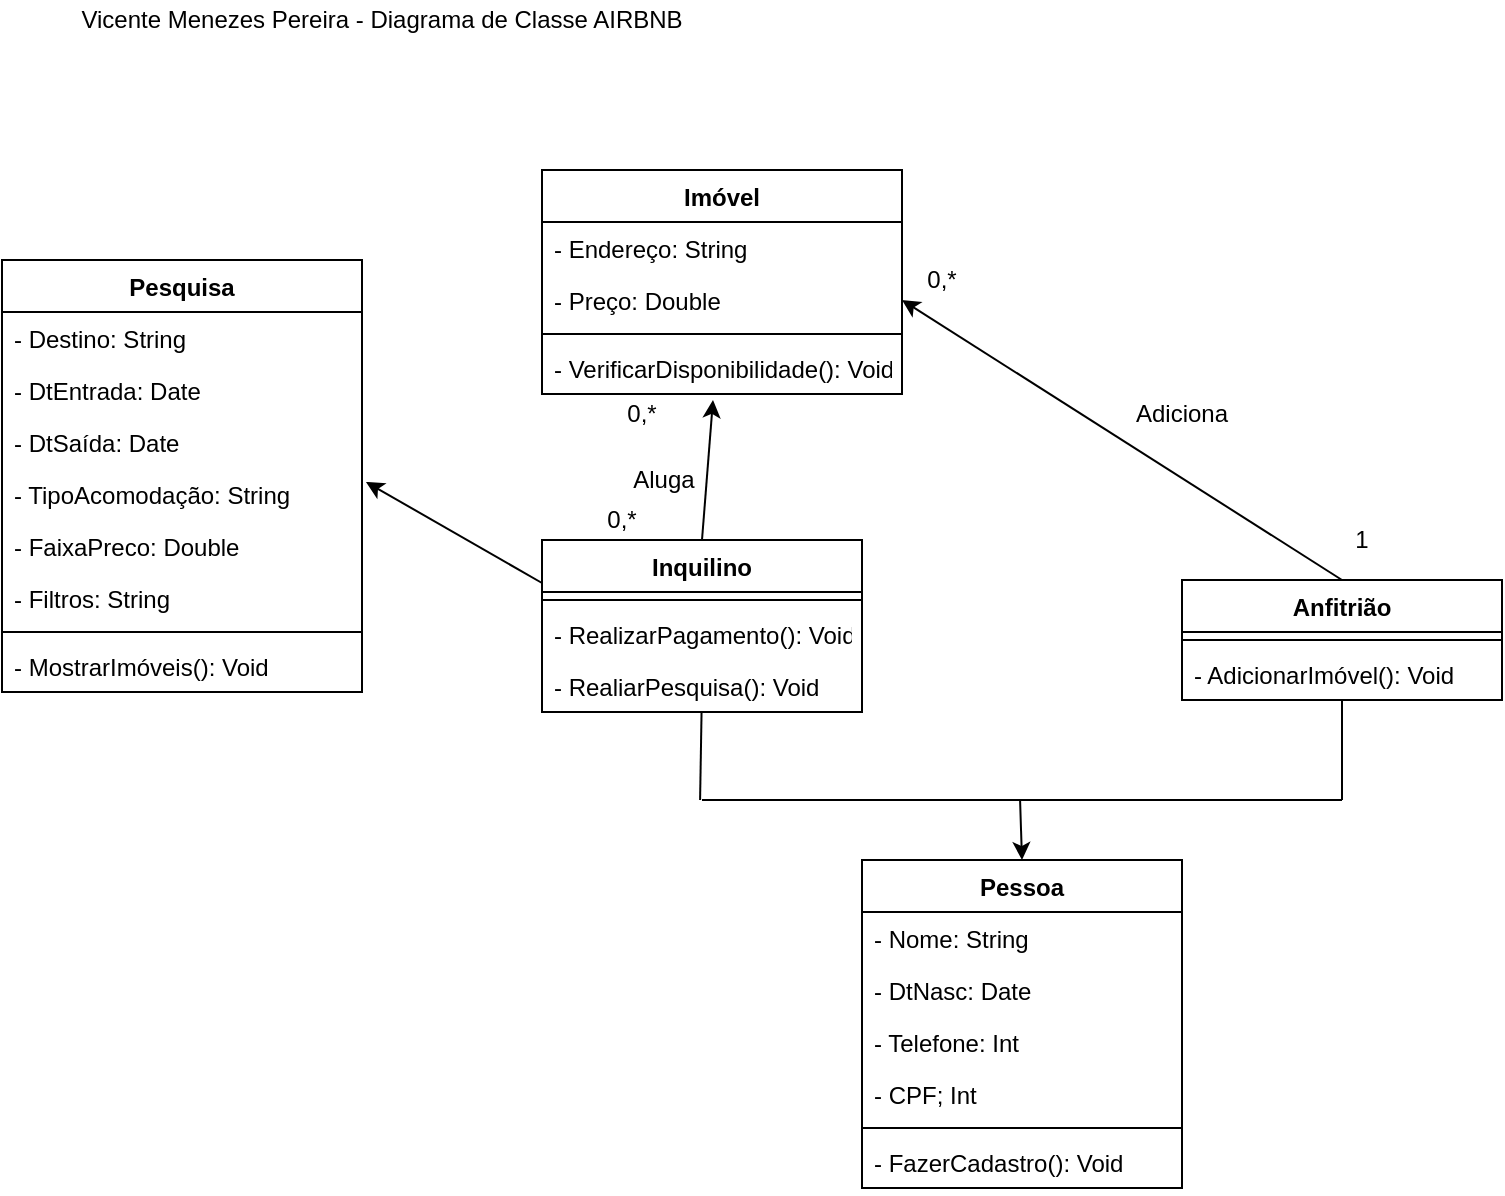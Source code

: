 <mxfile version="13.9.9" type="device"><diagram id="LKmGi7S6Yf2m4z3xZJUG" name="Página-1"><mxGraphModel dx="1086" dy="806" grid="1" gridSize="10" guides="1" tooltips="1" connect="1" arrows="1" fold="1" page="1" pageScale="1" pageWidth="827" pageHeight="1169" math="0" shadow="0"><root><mxCell id="0"/><mxCell id="1" parent="0"/><mxCell id="u214muqGKnwLstJjpvwj-1" value="Inquilino" style="swimlane;fontStyle=1;align=center;verticalAlign=top;childLayout=stackLayout;horizontal=1;startSize=26;horizontalStack=0;resizeParent=1;resizeParentMax=0;resizeLast=0;collapsible=1;marginBottom=0;" vertex="1" parent="1"><mxGeometry x="310" y="770" width="160" height="86" as="geometry"/></mxCell><mxCell id="u214muqGKnwLstJjpvwj-3" value="" style="line;strokeWidth=1;fillColor=none;align=left;verticalAlign=middle;spacingTop=-1;spacingLeft=3;spacingRight=3;rotatable=0;labelPosition=right;points=[];portConstraint=eastwest;" vertex="1" parent="u214muqGKnwLstJjpvwj-1"><mxGeometry y="26" width="160" height="8" as="geometry"/></mxCell><mxCell id="u214muqGKnwLstJjpvwj-4" value="- RealizarPagamento(): Void" style="text;strokeColor=none;fillColor=none;align=left;verticalAlign=top;spacingLeft=4;spacingRight=4;overflow=hidden;rotatable=0;points=[[0,0.5],[1,0.5]];portConstraint=eastwest;" vertex="1" parent="u214muqGKnwLstJjpvwj-1"><mxGeometry y="34" width="160" height="26" as="geometry"/></mxCell><mxCell id="u214muqGKnwLstJjpvwj-71" value="- RealiarPesquisa(): Void" style="text;strokeColor=none;fillColor=none;align=left;verticalAlign=top;spacingLeft=4;spacingRight=4;overflow=hidden;rotatable=0;points=[[0,0.5],[1,0.5]];portConstraint=eastwest;" vertex="1" parent="u214muqGKnwLstJjpvwj-1"><mxGeometry y="60" width="160" height="26" as="geometry"/></mxCell><mxCell id="u214muqGKnwLstJjpvwj-10" value="Anfitrião" style="swimlane;fontStyle=1;align=center;verticalAlign=top;childLayout=stackLayout;horizontal=1;startSize=26;horizontalStack=0;resizeParent=1;resizeParentMax=0;resizeLast=0;collapsible=1;marginBottom=0;" vertex="1" parent="1"><mxGeometry x="630" y="790" width="160" height="60" as="geometry"/></mxCell><mxCell id="u214muqGKnwLstJjpvwj-14" value="" style="line;strokeWidth=1;fillColor=none;align=left;verticalAlign=middle;spacingTop=-1;spacingLeft=3;spacingRight=3;rotatable=0;labelPosition=right;points=[];portConstraint=eastwest;" vertex="1" parent="u214muqGKnwLstJjpvwj-10"><mxGeometry y="26" width="160" height="8" as="geometry"/></mxCell><mxCell id="u214muqGKnwLstJjpvwj-15" value="- AdicionarImóvel(): Void" style="text;strokeColor=none;fillColor=none;align=left;verticalAlign=top;spacingLeft=4;spacingRight=4;overflow=hidden;rotatable=0;points=[[0,0.5],[1,0.5]];portConstraint=eastwest;" vertex="1" parent="u214muqGKnwLstJjpvwj-10"><mxGeometry y="34" width="160" height="26" as="geometry"/></mxCell><mxCell id="u214muqGKnwLstJjpvwj-17" value="Pessoa" style="swimlane;fontStyle=1;align=center;verticalAlign=top;childLayout=stackLayout;horizontal=1;startSize=26;horizontalStack=0;resizeParent=1;resizeParentMax=0;resizeLast=0;collapsible=1;marginBottom=0;" vertex="1" parent="1"><mxGeometry x="470" y="930" width="160" height="164" as="geometry"/></mxCell><mxCell id="u214muqGKnwLstJjpvwj-18" value="- Nome: String&#10;" style="text;strokeColor=none;fillColor=none;align=left;verticalAlign=top;spacingLeft=4;spacingRight=4;overflow=hidden;rotatable=0;points=[[0,0.5],[1,0.5]];portConstraint=eastwest;" vertex="1" parent="u214muqGKnwLstJjpvwj-17"><mxGeometry y="26" width="160" height="26" as="geometry"/></mxCell><mxCell id="u214muqGKnwLstJjpvwj-19" value="- DtNasc: Date" style="text;strokeColor=none;fillColor=none;align=left;verticalAlign=top;spacingLeft=4;spacingRight=4;overflow=hidden;rotatable=0;points=[[0,0.5],[1,0.5]];portConstraint=eastwest;" vertex="1" parent="u214muqGKnwLstJjpvwj-17"><mxGeometry y="52" width="160" height="26" as="geometry"/></mxCell><mxCell id="u214muqGKnwLstJjpvwj-51" value="- Telefone: Int" style="text;strokeColor=none;fillColor=none;align=left;verticalAlign=top;spacingLeft=4;spacingRight=4;overflow=hidden;rotatable=0;points=[[0,0.5],[1,0.5]];portConstraint=eastwest;" vertex="1" parent="u214muqGKnwLstJjpvwj-17"><mxGeometry y="78" width="160" height="26" as="geometry"/></mxCell><mxCell id="u214muqGKnwLstJjpvwj-20" value="- CPF; Int" style="text;strokeColor=none;fillColor=none;align=left;verticalAlign=top;spacingLeft=4;spacingRight=4;overflow=hidden;rotatable=0;points=[[0,0.5],[1,0.5]];portConstraint=eastwest;" vertex="1" parent="u214muqGKnwLstJjpvwj-17"><mxGeometry y="104" width="160" height="26" as="geometry"/></mxCell><mxCell id="u214muqGKnwLstJjpvwj-21" value="" style="line;strokeWidth=1;fillColor=none;align=left;verticalAlign=middle;spacingTop=-1;spacingLeft=3;spacingRight=3;rotatable=0;labelPosition=right;points=[];portConstraint=eastwest;" vertex="1" parent="u214muqGKnwLstJjpvwj-17"><mxGeometry y="130" width="160" height="8" as="geometry"/></mxCell><mxCell id="u214muqGKnwLstJjpvwj-22" value="- FazerCadastro(): Void" style="text;strokeColor=none;fillColor=none;align=left;verticalAlign=top;spacingLeft=4;spacingRight=4;overflow=hidden;rotatable=0;points=[[0,0.5],[1,0.5]];portConstraint=eastwest;" vertex="1" parent="u214muqGKnwLstJjpvwj-17"><mxGeometry y="138" width="160" height="26" as="geometry"/></mxCell><mxCell id="u214muqGKnwLstJjpvwj-23" value="" style="line;strokeWidth=1;fillColor=none;align=left;verticalAlign=middle;spacingTop=-1;spacingLeft=3;spacingRight=3;rotatable=0;labelPosition=right;points=[];portConstraint=eastwest;" vertex="1" parent="1"><mxGeometry x="390" y="850" width="320" height="100" as="geometry"/></mxCell><mxCell id="u214muqGKnwLstJjpvwj-27" value="" style="endArrow=none;html=1;exitX=-0.003;exitY=0.5;exitDx=0;exitDy=0;exitPerimeter=0;" edge="1" parent="1" source="u214muqGKnwLstJjpvwj-23" target="u214muqGKnwLstJjpvwj-71"><mxGeometry width="50" height="50" relative="1" as="geometry"><mxPoint x="520" y="840" as="sourcePoint"/><mxPoint x="390" y="860" as="targetPoint"/></mxGeometry></mxCell><mxCell id="u214muqGKnwLstJjpvwj-28" value="" style="endArrow=none;html=1;exitX=1;exitY=0.5;exitDx=0;exitDy=0;exitPerimeter=0;" edge="1" parent="1" source="u214muqGKnwLstJjpvwj-23" target="u214muqGKnwLstJjpvwj-15"><mxGeometry width="50" height="50" relative="1" as="geometry"><mxPoint x="399.04" y="890" as="sourcePoint"/><mxPoint x="716" y="853" as="targetPoint"/></mxGeometry></mxCell><mxCell id="u214muqGKnwLstJjpvwj-29" value="" style="endArrow=none;html=1;exitX=0.5;exitY=0;exitDx=0;exitDy=0;entryX=0.497;entryY=0.5;entryDx=0;entryDy=0;entryPerimeter=0;endFill=0;startArrow=classic;startFill=1;" edge="1" parent="1" source="u214muqGKnwLstJjpvwj-17" target="u214muqGKnwLstJjpvwj-23"><mxGeometry width="50" height="50" relative="1" as="geometry"><mxPoint x="520" y="840" as="sourcePoint"/><mxPoint x="548" y="870" as="targetPoint"/></mxGeometry></mxCell><mxCell id="u214muqGKnwLstJjpvwj-43" value="Imóvel" style="swimlane;fontStyle=1;align=center;verticalAlign=top;childLayout=stackLayout;horizontal=1;startSize=26;horizontalStack=0;resizeParent=1;resizeParentMax=0;resizeLast=0;collapsible=1;marginBottom=0;" vertex="1" parent="1"><mxGeometry x="310" y="585" width="180" height="112" as="geometry"/></mxCell><mxCell id="u214muqGKnwLstJjpvwj-44" value="- Endereço: String" style="text;strokeColor=none;fillColor=none;align=left;verticalAlign=top;spacingLeft=4;spacingRight=4;overflow=hidden;rotatable=0;points=[[0,0.5],[1,0.5]];portConstraint=eastwest;" vertex="1" parent="u214muqGKnwLstJjpvwj-43"><mxGeometry y="26" width="180" height="26" as="geometry"/></mxCell><mxCell id="u214muqGKnwLstJjpvwj-50" value="- Preço: Double" style="text;strokeColor=none;fillColor=none;align=left;verticalAlign=top;spacingLeft=4;spacingRight=4;overflow=hidden;rotatable=0;points=[[0,0.5],[1,0.5]];portConstraint=eastwest;" vertex="1" parent="u214muqGKnwLstJjpvwj-43"><mxGeometry y="52" width="180" height="26" as="geometry"/></mxCell><mxCell id="u214muqGKnwLstJjpvwj-45" value="" style="line;strokeWidth=1;fillColor=none;align=left;verticalAlign=middle;spacingTop=-1;spacingLeft=3;spacingRight=3;rotatable=0;labelPosition=right;points=[];portConstraint=eastwest;" vertex="1" parent="u214muqGKnwLstJjpvwj-43"><mxGeometry y="78" width="180" height="8" as="geometry"/></mxCell><mxCell id="u214muqGKnwLstJjpvwj-46" value="- VerificarDisponibilidade(): Void" style="text;strokeColor=none;fillColor=none;align=left;verticalAlign=top;spacingLeft=4;spacingRight=4;overflow=hidden;rotatable=0;points=[[0,0.5],[1,0.5]];portConstraint=eastwest;" vertex="1" parent="u214muqGKnwLstJjpvwj-43"><mxGeometry y="86" width="180" height="26" as="geometry"/></mxCell><mxCell id="u214muqGKnwLstJjpvwj-47" value="Aluga" style="text;html=1;strokeColor=none;fillColor=none;align=center;verticalAlign=middle;whiteSpace=wrap;rounded=0;" vertex="1" parent="1"><mxGeometry x="351" y="730" width="40" height="20" as="geometry"/></mxCell><mxCell id="u214muqGKnwLstJjpvwj-48" value="0,*" style="text;html=1;strokeColor=none;fillColor=none;align=center;verticalAlign=middle;whiteSpace=wrap;rounded=0;" vertex="1" parent="1"><mxGeometry x="340" y="697" width="40" height="20" as="geometry"/></mxCell><mxCell id="u214muqGKnwLstJjpvwj-49" value="0,*" style="text;html=1;strokeColor=none;fillColor=none;align=center;verticalAlign=middle;whiteSpace=wrap;rounded=0;" vertex="1" parent="1"><mxGeometry x="330" y="750" width="40" height="20" as="geometry"/></mxCell><mxCell id="u214muqGKnwLstJjpvwj-53" value="" style="endArrow=classic;html=1;entryX=0.475;entryY=1.115;entryDx=0;entryDy=0;entryPerimeter=0;exitX=0.5;exitY=0;exitDx=0;exitDy=0;endFill=1;" edge="1" parent="1" source="u214muqGKnwLstJjpvwj-1" target="u214muqGKnwLstJjpvwj-46"><mxGeometry width="50" height="50" relative="1" as="geometry"><mxPoint x="520" y="840" as="sourcePoint"/><mxPoint x="570" y="790" as="targetPoint"/></mxGeometry></mxCell><mxCell id="u214muqGKnwLstJjpvwj-54" value="" style="endArrow=classic;html=1;exitX=0.5;exitY=0;exitDx=0;exitDy=0;entryX=1;entryY=0.5;entryDx=0;entryDy=0;startArrow=none;startFill=0;endFill=1;" edge="1" parent="1" source="u214muqGKnwLstJjpvwj-10" target="u214muqGKnwLstJjpvwj-50"><mxGeometry width="50" height="50" relative="1" as="geometry"><mxPoint x="580" y="732" as="sourcePoint"/><mxPoint x="630" y="682" as="targetPoint"/></mxGeometry></mxCell><mxCell id="u214muqGKnwLstJjpvwj-55" value="Adiciona" style="text;html=1;strokeColor=none;fillColor=none;align=center;verticalAlign=middle;whiteSpace=wrap;rounded=0;" vertex="1" parent="1"><mxGeometry x="610" y="697" width="40" height="20" as="geometry"/></mxCell><mxCell id="u214muqGKnwLstJjpvwj-56" value="0,*" style="text;html=1;strokeColor=none;fillColor=none;align=center;verticalAlign=middle;whiteSpace=wrap;rounded=0;" vertex="1" parent="1"><mxGeometry x="490" y="630" width="40" height="20" as="geometry"/></mxCell><mxCell id="u214muqGKnwLstJjpvwj-57" value="1" style="text;html=1;strokeColor=none;fillColor=none;align=center;verticalAlign=middle;whiteSpace=wrap;rounded=0;" vertex="1" parent="1"><mxGeometry x="700" y="760" width="40" height="20" as="geometry"/></mxCell><mxCell id="u214muqGKnwLstJjpvwj-59" value="Pesquisa" style="swimlane;fontStyle=1;align=center;verticalAlign=top;childLayout=stackLayout;horizontal=1;startSize=26;horizontalStack=0;resizeParent=1;resizeParentMax=0;resizeLast=0;collapsible=1;marginBottom=0;" vertex="1" parent="1"><mxGeometry x="40" y="630" width="180" height="216" as="geometry"/></mxCell><mxCell id="u214muqGKnwLstJjpvwj-60" value="- Destino: String" style="text;strokeColor=none;fillColor=none;align=left;verticalAlign=top;spacingLeft=4;spacingRight=4;overflow=hidden;rotatable=0;points=[[0,0.5],[1,0.5]];portConstraint=eastwest;" vertex="1" parent="u214muqGKnwLstJjpvwj-59"><mxGeometry y="26" width="180" height="26" as="geometry"/></mxCell><mxCell id="u214muqGKnwLstJjpvwj-61" value="- DtEntrada: Date" style="text;strokeColor=none;fillColor=none;align=left;verticalAlign=top;spacingLeft=4;spacingRight=4;overflow=hidden;rotatable=0;points=[[0,0.5],[1,0.5]];portConstraint=eastwest;" vertex="1" parent="u214muqGKnwLstJjpvwj-59"><mxGeometry y="52" width="180" height="26" as="geometry"/></mxCell><mxCell id="u214muqGKnwLstJjpvwj-64" value="- DtSaída: Date" style="text;strokeColor=none;fillColor=none;align=left;verticalAlign=top;spacingLeft=4;spacingRight=4;overflow=hidden;rotatable=0;points=[[0,0.5],[1,0.5]];portConstraint=eastwest;" vertex="1" parent="u214muqGKnwLstJjpvwj-59"><mxGeometry y="78" width="180" height="26" as="geometry"/></mxCell><mxCell id="u214muqGKnwLstJjpvwj-65" value="- TipoAcomodação: String" style="text;strokeColor=none;fillColor=none;align=left;verticalAlign=top;spacingLeft=4;spacingRight=4;overflow=hidden;rotatable=0;points=[[0,0.5],[1,0.5]];portConstraint=eastwest;" vertex="1" parent="u214muqGKnwLstJjpvwj-59"><mxGeometry y="104" width="180" height="26" as="geometry"/></mxCell><mxCell id="u214muqGKnwLstJjpvwj-66" value="- FaixaPreco: Double" style="text;strokeColor=none;fillColor=none;align=left;verticalAlign=top;spacingLeft=4;spacingRight=4;overflow=hidden;rotatable=0;points=[[0,0.5],[1,0.5]];portConstraint=eastwest;" vertex="1" parent="u214muqGKnwLstJjpvwj-59"><mxGeometry y="130" width="180" height="26" as="geometry"/></mxCell><mxCell id="u214muqGKnwLstJjpvwj-67" value="- Filtros: String" style="text;strokeColor=none;fillColor=none;align=left;verticalAlign=top;spacingLeft=4;spacingRight=4;overflow=hidden;rotatable=0;points=[[0,0.5],[1,0.5]];portConstraint=eastwest;" vertex="1" parent="u214muqGKnwLstJjpvwj-59"><mxGeometry y="156" width="180" height="26" as="geometry"/></mxCell><mxCell id="u214muqGKnwLstJjpvwj-62" value="" style="line;strokeWidth=1;fillColor=none;align=left;verticalAlign=middle;spacingTop=-1;spacingLeft=3;spacingRight=3;rotatable=0;labelPosition=right;points=[];portConstraint=eastwest;" vertex="1" parent="u214muqGKnwLstJjpvwj-59"><mxGeometry y="182" width="180" height="8" as="geometry"/></mxCell><mxCell id="u214muqGKnwLstJjpvwj-68" value="- MostrarImóveis(): Void" style="text;strokeColor=none;fillColor=none;align=left;verticalAlign=top;spacingLeft=4;spacingRight=4;overflow=hidden;rotatable=0;points=[[0,0.5],[1,0.5]];portConstraint=eastwest;" vertex="1" parent="u214muqGKnwLstJjpvwj-59"><mxGeometry y="190" width="180" height="26" as="geometry"/></mxCell><mxCell id="u214muqGKnwLstJjpvwj-70" value="" style="endArrow=none;html=1;exitX=1.011;exitY=0.269;exitDx=0;exitDy=0;exitPerimeter=0;entryX=0;entryY=0.25;entryDx=0;entryDy=0;startArrow=classic;startFill=1;" edge="1" parent="1" source="u214muqGKnwLstJjpvwj-65" target="u214muqGKnwLstJjpvwj-1"><mxGeometry width="50" height="50" relative="1" as="geometry"><mxPoint x="240" y="767" as="sourcePoint"/><mxPoint x="290" y="717" as="targetPoint"/></mxGeometry></mxCell><mxCell id="u214muqGKnwLstJjpvwj-72" value="Vicente Menezes Pereira - Diagrama de Classe AIRBNB" style="text;html=1;strokeColor=none;fillColor=none;align=center;verticalAlign=middle;whiteSpace=wrap;rounded=0;" vertex="1" parent="1"><mxGeometry x="50" y="500" width="360" height="20" as="geometry"/></mxCell></root></mxGraphModel></diagram></mxfile>